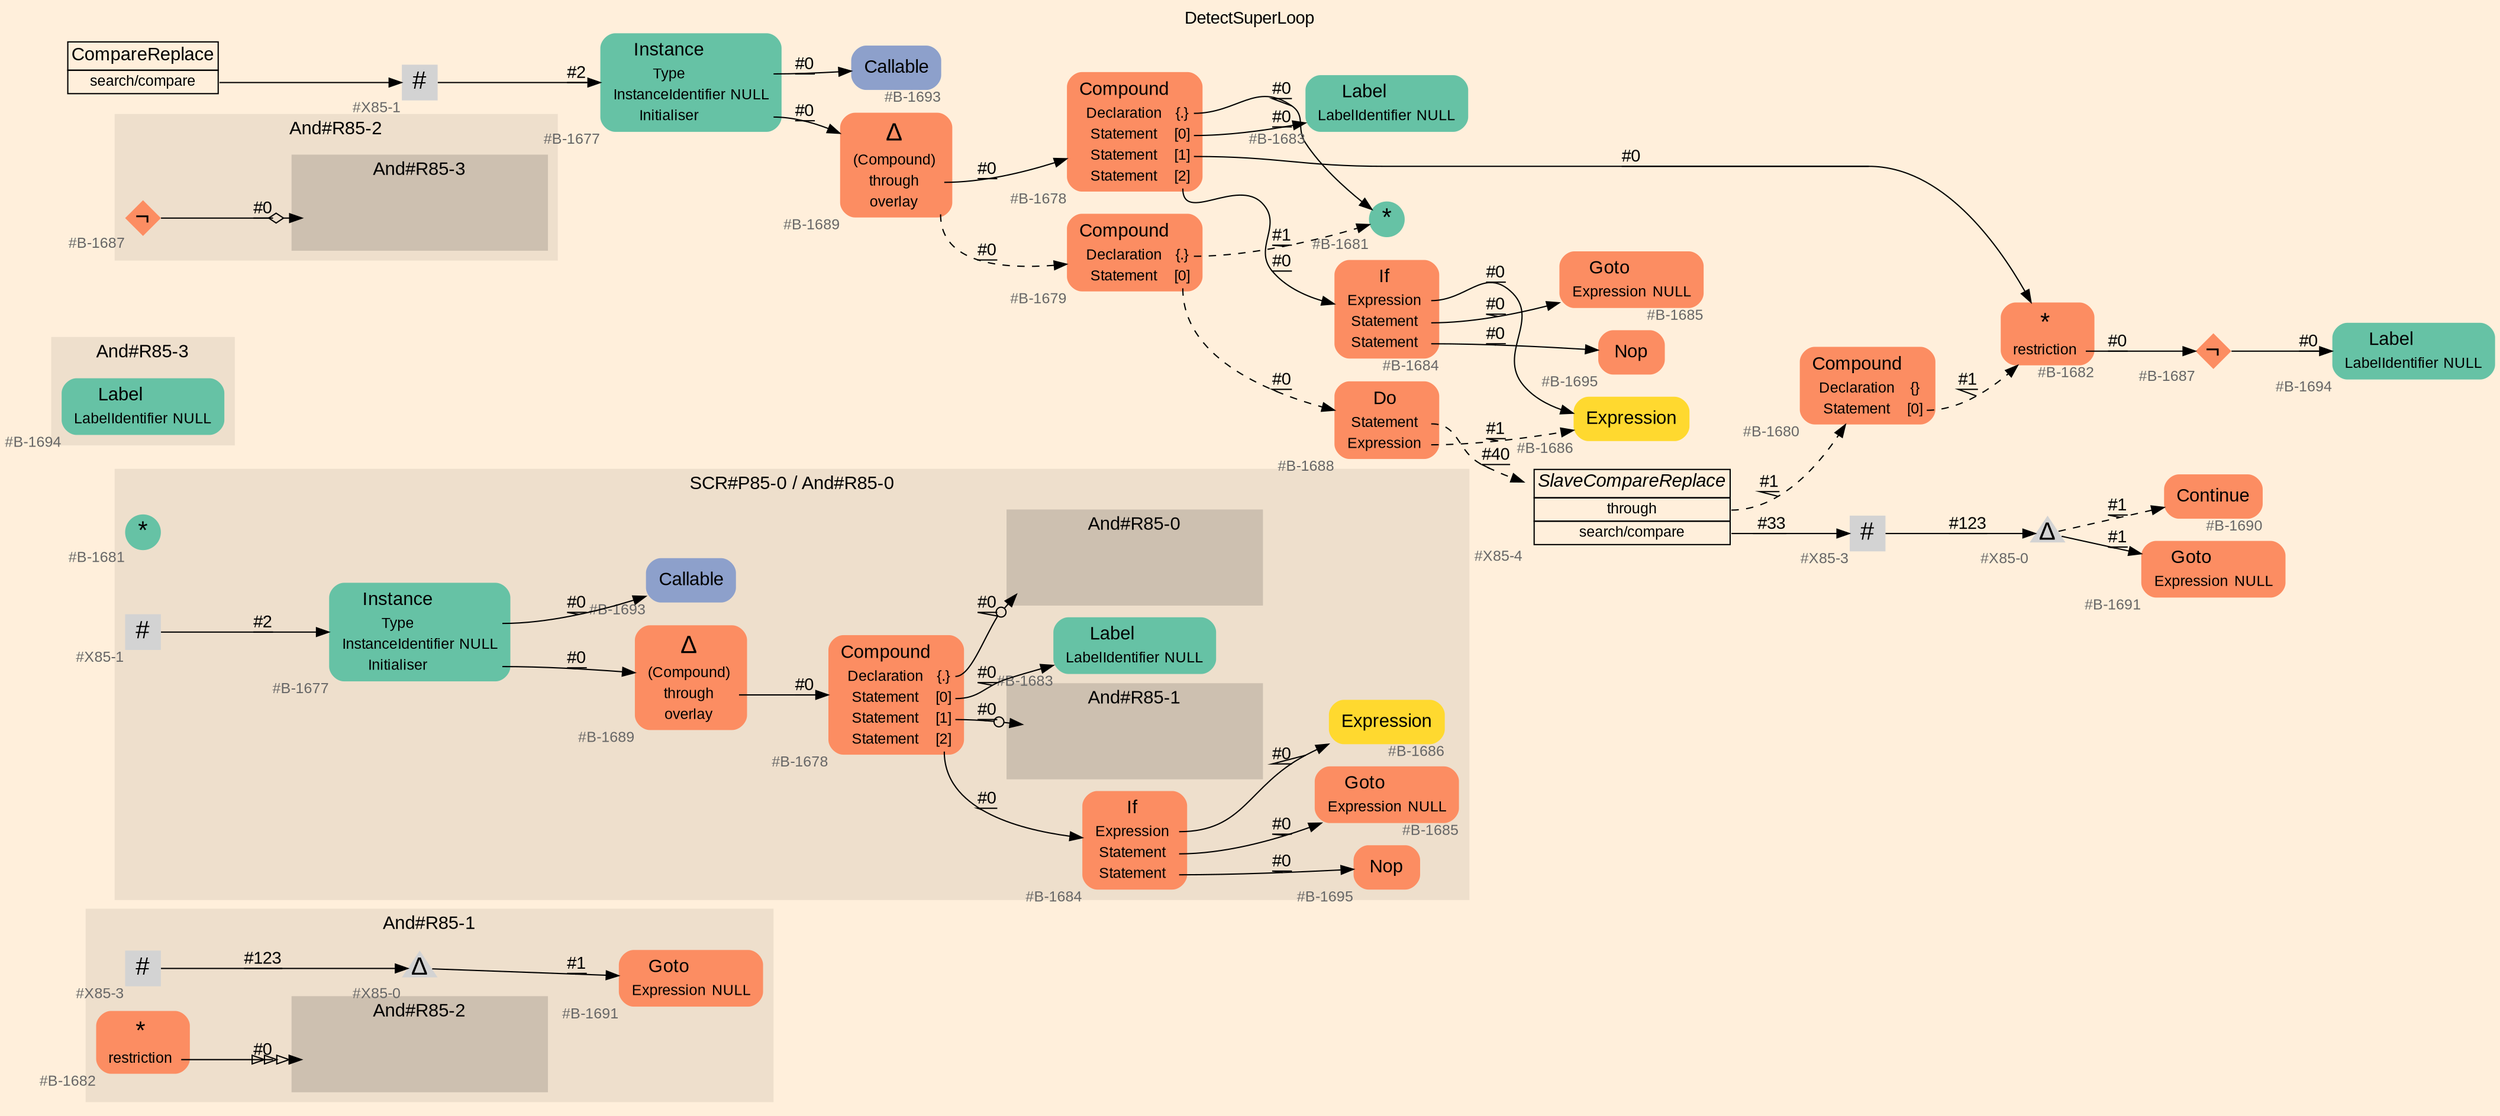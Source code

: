 digraph "DetectSuperLoop" {
label = "DetectSuperLoop"
labelloc = t
graph [
    rankdir = "LR"
    ranksep = 0.3
    bgcolor = antiquewhite1
    color = black
    fontcolor = black
    fontname = "Arial"
];
node [
    fontname = "Arial"
];
edge [
    fontname = "Arial"
];

// -------------------- figure And#R85-1 --------------------
// -------- region And#R85-1 ----------
subgraph "clusterAnd#R85-1" {
    label = "SCR#P85-1 / And#R85-1"
    style = "filled"
    color = antiquewhite2
    fontsize = "15"
    // -------- block And#R85-1/#X85-3 ----------
    "And#R85-1/#X85-3" [
        xlabel = "#X85-3"
        fontsize = "12"
        fontcolor = grey40
        shape = "square"
        label = <<FONT COLOR="black" POINT-SIZE="20">#</FONT>>
        style = "filled"
        penwidth = 0.0
        fixedsize = true
        width = 0.4
        height = 0.4
    ];
    
    // -------- block And#R85-1/#X85-0 ----------
    "And#R85-1/#X85-0" [
        xlabel = "#X85-0"
        fontsize = "12"
        fontcolor = grey40
        shape = "triangle"
        label = <<FONT COLOR="black" POINT-SIZE="20">Δ</FONT>>
        style = "filled"
        penwidth = 0.0
        fixedsize = true
        width = 0.4
        height = 0.4
    ];
    
    // -------- block And#R85-1/#B-1691 ----------
    "And#R85-1/#B-1691" [
        fillcolor = "/set28/2"
        xlabel = "#B-1691"
        fontsize = "12"
        fontcolor = grey40
        shape = "plaintext"
        label = <<TABLE BORDER="0" CELLBORDER="0" CELLSPACING="0">
         <TR><TD><FONT COLOR="black" POINT-SIZE="15">Goto</FONT></TD></TR>
         <TR><TD><FONT COLOR="black" POINT-SIZE="12">Expression</FONT></TD><TD PORT="port0"><FONT COLOR="black" POINT-SIZE="12">NULL</FONT></TD></TR>
        </TABLE>>
        style = "rounded,filled"
    ];
    
}

"And#R85-1/#X85-3" -> "And#R85-1/#X85-0" [
    label = "#123"
    decorate = true
    color = black
    fontcolor = black
];

"And#R85-1/#X85-0" -> "And#R85-1/#B-1691" [
    label = "#1"
    decorate = true
    color = black
    fontcolor = black
];


// -------------------- figure And#R85-0 --------------------
// -------- region And#R85-0 ----------
subgraph "clusterAnd#R85-0" {
    label = "And#R85-0"
    style = "filled"
    color = antiquewhite2
    fontsize = "15"
    // -------- block And#R85-0/#B-1681 ----------
    "And#R85-0/#B-1681" [
        fillcolor = "/set28/1"
        xlabel = "#B-1681"
        fontsize = "12"
        fontcolor = grey40
        shape = "circle"
        label = <<FONT COLOR="black" POINT-SIZE="20">*</FONT>>
        style = "filled"
        penwidth = 0.0
        fixedsize = true
        width = 0.4
        height = 0.4
    ];
    
}


// -------------------- figure And#R85-3 --------------------
// -------- region And#R85-3 ----------
subgraph "clusterAnd#R85-3" {
    label = "And#R85-3"
    style = "filled"
    color = antiquewhite2
    fontsize = "15"
    // -------- block And#R85-3/#B-1694 ----------
    "And#R85-3/#B-1694" [
        fillcolor = "/set28/1"
        xlabel = "#B-1694"
        fontsize = "12"
        fontcolor = grey40
        shape = "plaintext"
        label = <<TABLE BORDER="0" CELLBORDER="0" CELLSPACING="0">
         <TR><TD><FONT COLOR="black" POINT-SIZE="15">Label</FONT></TD></TR>
         <TR><TD><FONT COLOR="black" POINT-SIZE="12">LabelIdentifier</FONT></TD><TD PORT="port0"><FONT COLOR="black" POINT-SIZE="12">NULL</FONT></TD></TR>
        </TABLE>>
        style = "rounded,filled"
    ];
    
}


// -------------------- figure And#R85-2 --------------------
// -------- region And#R85-2 ----------
subgraph "clusterAnd#R85-2" {
    label = "And#R85-2"
    style = "filled"
    color = antiquewhite2
    fontsize = "15"
    // -------- block And#R85-2/#B-1687 ----------
    "And#R85-2/#B-1687" [
        fillcolor = "/set28/2"
        xlabel = "#B-1687"
        fontsize = "12"
        fontcolor = grey40
        shape = "diamond"
        label = <<FONT COLOR="black" POINT-SIZE="20">¬</FONT>>
        style = "filled"
        penwidth = 0.0
        fixedsize = true
        width = 0.4
        height = 0.4
    ];
    
    // -------- region And#R85-2/And#R85-3 ----------
    subgraph "clusterAnd#R85-2/And#R85-3" {
        label = "And#R85-3"
        style = "filled"
        color = antiquewhite3
        fontsize = "15"
        // -------- block And#R85-2/And#R85-3/#B-1694 ----------
        "And#R85-2/And#R85-3/#B-1694" [
            fillcolor = "/set28/1"
            xlabel = "#B-1694"
            fontsize = "12"
            fontcolor = grey40
            shape = "none"
            style = "invisible"
        ];
        
    }
    
}

"And#R85-2/#B-1687" -> "And#R85-2/And#R85-3/#B-1694" [
    arrowhead="normalnoneodiamond"
    label = "#0"
    decorate = true
    color = black
    fontcolor = black
];


// -------------------- figure And#R85-1 --------------------
// -------- region And#R85-1 ----------
subgraph "clusterAnd#R85-1" {
    label = "And#R85-1"
    style = "filled"
    color = antiquewhite2
    fontsize = "15"
    // -------- block And#R85-1/#B-1682 ----------
    "And#R85-1/#B-1682" [
        fillcolor = "/set28/2"
        xlabel = "#B-1682"
        fontsize = "12"
        fontcolor = grey40
        shape = "plaintext"
        label = <<TABLE BORDER="0" CELLBORDER="0" CELLSPACING="0">
         <TR><TD><FONT COLOR="black" POINT-SIZE="20">*</FONT></TD></TR>
         <TR><TD><FONT COLOR="black" POINT-SIZE="12">restriction</FONT></TD><TD PORT="port0"></TD></TR>
        </TABLE>>
        style = "rounded,filled"
    ];
    
    // -------- region And#R85-1/And#R85-2 ----------
    subgraph "clusterAnd#R85-1/And#R85-2" {
        label = "And#R85-2"
        style = "filled"
        color = antiquewhite3
        fontsize = "15"
        // -------- block And#R85-1/And#R85-2/#B-1687 ----------
        "And#R85-1/And#R85-2/#B-1687" [
            fillcolor = "/set28/2"
            xlabel = "#B-1687"
            fontsize = "12"
            fontcolor = grey40
            shape = "none"
            style = "invisible"
        ];
        
    }
    
}

"And#R85-1/#B-1682":port0 -> "And#R85-1/And#R85-2/#B-1687" [
    arrowhead="normalonormalonormalonormal"
    label = "#0"
    decorate = true
    color = black
    fontcolor = black
];


// -------------------- figure And#R85-0 --------------------
// -------- region And#R85-0 ----------
subgraph "clusterAnd#R85-0" {
    label = "SCR#P85-0 / And#R85-0"
    style = "filled"
    color = antiquewhite2
    fontsize = "15"
    // -------- block And#R85-0/#B-1684 ----------
    "And#R85-0/#B-1684" [
        fillcolor = "/set28/2"
        xlabel = "#B-1684"
        fontsize = "12"
        fontcolor = grey40
        shape = "plaintext"
        label = <<TABLE BORDER="0" CELLBORDER="0" CELLSPACING="0">
         <TR><TD><FONT COLOR="black" POINT-SIZE="15">If</FONT></TD></TR>
         <TR><TD><FONT COLOR="black" POINT-SIZE="12">Expression</FONT></TD><TD PORT="port0"></TD></TR>
         <TR><TD><FONT COLOR="black" POINT-SIZE="12">Statement</FONT></TD><TD PORT="port1"></TD></TR>
         <TR><TD><FONT COLOR="black" POINT-SIZE="12">Statement</FONT></TD><TD PORT="port2"></TD></TR>
        </TABLE>>
        style = "rounded,filled"
    ];
    
    // -------- block And#R85-0/#B-1693 ----------
    "And#R85-0/#B-1693" [
        fillcolor = "/set28/3"
        xlabel = "#B-1693"
        fontsize = "12"
        fontcolor = grey40
        shape = "plaintext"
        label = <<TABLE BORDER="0" CELLBORDER="0" CELLSPACING="0">
         <TR><TD><FONT COLOR="black" POINT-SIZE="15">Callable</FONT></TD></TR>
        </TABLE>>
        style = "rounded,filled"
    ];
    
    // -------- block And#R85-0/#X85-1 ----------
    "And#R85-0/#X85-1" [
        xlabel = "#X85-1"
        fontsize = "12"
        fontcolor = grey40
        shape = "square"
        label = <<FONT COLOR="black" POINT-SIZE="20">#</FONT>>
        style = "filled"
        penwidth = 0.0
        fixedsize = true
        width = 0.4
        height = 0.4
    ];
    
    // -------- block And#R85-0/#B-1689 ----------
    "And#R85-0/#B-1689" [
        fillcolor = "/set28/2"
        xlabel = "#B-1689"
        fontsize = "12"
        fontcolor = grey40
        shape = "plaintext"
        label = <<TABLE BORDER="0" CELLBORDER="0" CELLSPACING="0">
         <TR><TD><FONT COLOR="black" POINT-SIZE="20">Δ</FONT></TD></TR>
         <TR><TD><FONT COLOR="black" POINT-SIZE="12">(Compound)</FONT></TD><TD PORT="port0"></TD></TR>
         <TR><TD><FONT COLOR="black" POINT-SIZE="12">through</FONT></TD><TD PORT="port1"></TD></TR>
         <TR><TD><FONT COLOR="black" POINT-SIZE="12">overlay</FONT></TD><TD PORT="port2"></TD></TR>
        </TABLE>>
        style = "rounded,filled"
    ];
    
    // -------- block And#R85-0/#B-1695 ----------
    "And#R85-0/#B-1695" [
        fillcolor = "/set28/2"
        xlabel = "#B-1695"
        fontsize = "12"
        fontcolor = grey40
        shape = "plaintext"
        label = <<TABLE BORDER="0" CELLBORDER="0" CELLSPACING="0">
         <TR><TD><FONT COLOR="black" POINT-SIZE="15">Nop</FONT></TD></TR>
        </TABLE>>
        style = "rounded,filled"
    ];
    
    // -------- block And#R85-0/#B-1678 ----------
    "And#R85-0/#B-1678" [
        fillcolor = "/set28/2"
        xlabel = "#B-1678"
        fontsize = "12"
        fontcolor = grey40
        shape = "plaintext"
        label = <<TABLE BORDER="0" CELLBORDER="0" CELLSPACING="0">
         <TR><TD><FONT COLOR="black" POINT-SIZE="15">Compound</FONT></TD></TR>
         <TR><TD><FONT COLOR="black" POINT-SIZE="12">Declaration</FONT></TD><TD PORT="port0"><FONT COLOR="black" POINT-SIZE="12">{.}</FONT></TD></TR>
         <TR><TD><FONT COLOR="black" POINT-SIZE="12">Statement</FONT></TD><TD PORT="port1"><FONT COLOR="black" POINT-SIZE="12">[0]</FONT></TD></TR>
         <TR><TD><FONT COLOR="black" POINT-SIZE="12">Statement</FONT></TD><TD PORT="port2"><FONT COLOR="black" POINT-SIZE="12">[1]</FONT></TD></TR>
         <TR><TD><FONT COLOR="black" POINT-SIZE="12">Statement</FONT></TD><TD PORT="port3"><FONT COLOR="black" POINT-SIZE="12">[2]</FONT></TD></TR>
        </TABLE>>
        style = "rounded,filled"
    ];
    
    // -------- block And#R85-0/#B-1677 ----------
    "And#R85-0/#B-1677" [
        fillcolor = "/set28/1"
        xlabel = "#B-1677"
        fontsize = "12"
        fontcolor = grey40
        shape = "plaintext"
        label = <<TABLE BORDER="0" CELLBORDER="0" CELLSPACING="0">
         <TR><TD><FONT COLOR="black" POINT-SIZE="15">Instance</FONT></TD></TR>
         <TR><TD><FONT COLOR="black" POINT-SIZE="12">Type</FONT></TD><TD PORT="port0"></TD></TR>
         <TR><TD><FONT COLOR="black" POINT-SIZE="12">InstanceIdentifier</FONT></TD><TD PORT="port1"><FONT COLOR="black" POINT-SIZE="12">NULL</FONT></TD></TR>
         <TR><TD><FONT COLOR="black" POINT-SIZE="12">Initialiser</FONT></TD><TD PORT="port2"></TD></TR>
        </TABLE>>
        style = "rounded,filled"
    ];
    
    // -------- block And#R85-0/#B-1683 ----------
    "And#R85-0/#B-1683" [
        fillcolor = "/set28/1"
        xlabel = "#B-1683"
        fontsize = "12"
        fontcolor = grey40
        shape = "plaintext"
        label = <<TABLE BORDER="0" CELLBORDER="0" CELLSPACING="0">
         <TR><TD><FONT COLOR="black" POINT-SIZE="15">Label</FONT></TD></TR>
         <TR><TD><FONT COLOR="black" POINT-SIZE="12">LabelIdentifier</FONT></TD><TD PORT="port0"><FONT COLOR="black" POINT-SIZE="12">NULL</FONT></TD></TR>
        </TABLE>>
        style = "rounded,filled"
    ];
    
    // -------- block And#R85-0/#B-1685 ----------
    "And#R85-0/#B-1685" [
        fillcolor = "/set28/2"
        xlabel = "#B-1685"
        fontsize = "12"
        fontcolor = grey40
        shape = "plaintext"
        label = <<TABLE BORDER="0" CELLBORDER="0" CELLSPACING="0">
         <TR><TD><FONT COLOR="black" POINT-SIZE="15">Goto</FONT></TD></TR>
         <TR><TD><FONT COLOR="black" POINT-SIZE="12">Expression</FONT></TD><TD PORT="port0"><FONT COLOR="black" POINT-SIZE="12">NULL</FONT></TD></TR>
        </TABLE>>
        style = "rounded,filled"
    ];
    
    // -------- block And#R85-0/#B-1686 ----------
    "And#R85-0/#B-1686" [
        fillcolor = "/set28/6"
        xlabel = "#B-1686"
        fontsize = "12"
        fontcolor = grey40
        shape = "plaintext"
        label = <<TABLE BORDER="0" CELLBORDER="0" CELLSPACING="0">
         <TR><TD><FONT COLOR="black" POINT-SIZE="15">Expression</FONT></TD></TR>
        </TABLE>>
        style = "rounded,filled"
    ];
    
    // -------- region And#R85-0/And#R85-0 ----------
    subgraph "clusterAnd#R85-0/And#R85-0" {
        label = "And#R85-0"
        style = "filled"
        color = antiquewhite3
        fontsize = "15"
        // -------- block And#R85-0/And#R85-0/#B-1681 ----------
        "And#R85-0/And#R85-0/#B-1681" [
            fillcolor = "/set28/1"
            xlabel = "#B-1681"
            fontsize = "12"
            fontcolor = grey40
            shape = "none"
            style = "invisible"
        ];
        
    }
    
    // -------- region And#R85-0/And#R85-1 ----------
    subgraph "clusterAnd#R85-0/And#R85-1" {
        label = "And#R85-1"
        style = "filled"
        color = antiquewhite3
        fontsize = "15"
        // -------- block And#R85-0/And#R85-1/#B-1682 ----------
        "And#R85-0/And#R85-1/#B-1682" [
            fillcolor = "/set28/2"
            xlabel = "#B-1682"
            fontsize = "12"
            fontcolor = grey40
            shape = "none"
            style = "invisible"
        ];
        
    }
    
}

"And#R85-0/#B-1684":port0 -> "And#R85-0/#B-1686" [
    label = "#0"
    decorate = true
    color = black
    fontcolor = black
];

"And#R85-0/#B-1684":port1 -> "And#R85-0/#B-1685" [
    label = "#0"
    decorate = true
    color = black
    fontcolor = black
];

"And#R85-0/#B-1684":port2 -> "And#R85-0/#B-1695" [
    label = "#0"
    decorate = true
    color = black
    fontcolor = black
];

"And#R85-0/#X85-1" -> "And#R85-0/#B-1677" [
    label = "#2"
    decorate = true
    color = black
    fontcolor = black
];

"And#R85-0/#B-1689":port1 -> "And#R85-0/#B-1678" [
    label = "#0"
    decorate = true
    color = black
    fontcolor = black
];

"And#R85-0/#B-1678":port0 -> "And#R85-0/And#R85-0/#B-1681" [
    arrowhead="normalnoneodot"
    label = "#0"
    decorate = true
    color = black
    fontcolor = black
];

"And#R85-0/#B-1678":port1 -> "And#R85-0/#B-1683" [
    label = "#0"
    decorate = true
    color = black
    fontcolor = black
];

"And#R85-0/#B-1678":port2 -> "And#R85-0/And#R85-1/#B-1682" [
    arrowhead="normalnoneodot"
    label = "#0"
    decorate = true
    color = black
    fontcolor = black
];

"And#R85-0/#B-1678":port3 -> "And#R85-0/#B-1684" [
    label = "#0"
    decorate = true
    color = black
    fontcolor = black
];

"And#R85-0/#B-1677":port0 -> "And#R85-0/#B-1693" [
    label = "#0"
    decorate = true
    color = black
    fontcolor = black
];

"And#R85-0/#B-1677":port2 -> "And#R85-0/#B-1689" [
    label = "#0"
    decorate = true
    color = black
    fontcolor = black
];


// -------------------- transformation figure --------------------
// -------- block CR#X85-2 ----------
"CR#X85-2" [
    fillcolor = antiquewhite1
    fontsize = "12"
    fontcolor = grey40
    shape = "plaintext"
    label = <<TABLE BORDER="0" CELLBORDER="1" CELLSPACING="0">
     <TR><TD><FONT COLOR="black" POINT-SIZE="15">CompareReplace</FONT></TD></TR>
     <TR><TD PORT="port0"><FONT COLOR="black" POINT-SIZE="12">search/compare</FONT></TD></TR>
    </TABLE>>
    style = "filled"
    color = black
];

// -------- block #X85-1 ----------
"#X85-1" [
    xlabel = "#X85-1"
    fontsize = "12"
    fontcolor = grey40
    shape = "square"
    label = <<FONT COLOR="black" POINT-SIZE="20">#</FONT>>
    style = "filled"
    penwidth = 0.0
    fixedsize = true
    width = 0.4
    height = 0.4
];

// -------- block #B-1677 ----------
"#B-1677" [
    fillcolor = "/set28/1"
    xlabel = "#B-1677"
    fontsize = "12"
    fontcolor = grey40
    shape = "plaintext"
    label = <<TABLE BORDER="0" CELLBORDER="0" CELLSPACING="0">
     <TR><TD><FONT COLOR="black" POINT-SIZE="15">Instance</FONT></TD></TR>
     <TR><TD><FONT COLOR="black" POINT-SIZE="12">Type</FONT></TD><TD PORT="port0"></TD></TR>
     <TR><TD><FONT COLOR="black" POINT-SIZE="12">InstanceIdentifier</FONT></TD><TD PORT="port1"><FONT COLOR="black" POINT-SIZE="12">NULL</FONT></TD></TR>
     <TR><TD><FONT COLOR="black" POINT-SIZE="12">Initialiser</FONT></TD><TD PORT="port2"></TD></TR>
    </TABLE>>
    style = "rounded,filled"
];

// -------- block #B-1693 ----------
"#B-1693" [
    fillcolor = "/set28/3"
    xlabel = "#B-1693"
    fontsize = "12"
    fontcolor = grey40
    shape = "plaintext"
    label = <<TABLE BORDER="0" CELLBORDER="0" CELLSPACING="0">
     <TR><TD><FONT COLOR="black" POINT-SIZE="15">Callable</FONT></TD></TR>
    </TABLE>>
    style = "rounded,filled"
];

// -------- block #B-1689 ----------
"#B-1689" [
    fillcolor = "/set28/2"
    xlabel = "#B-1689"
    fontsize = "12"
    fontcolor = grey40
    shape = "plaintext"
    label = <<TABLE BORDER="0" CELLBORDER="0" CELLSPACING="0">
     <TR><TD><FONT COLOR="black" POINT-SIZE="20">Δ</FONT></TD></TR>
     <TR><TD><FONT COLOR="black" POINT-SIZE="12">(Compound)</FONT></TD><TD PORT="port0"></TD></TR>
     <TR><TD><FONT COLOR="black" POINT-SIZE="12">through</FONT></TD><TD PORT="port1"></TD></TR>
     <TR><TD><FONT COLOR="black" POINT-SIZE="12">overlay</FONT></TD><TD PORT="port2"></TD></TR>
    </TABLE>>
    style = "rounded,filled"
];

// -------- block #B-1678 ----------
"#B-1678" [
    fillcolor = "/set28/2"
    xlabel = "#B-1678"
    fontsize = "12"
    fontcolor = grey40
    shape = "plaintext"
    label = <<TABLE BORDER="0" CELLBORDER="0" CELLSPACING="0">
     <TR><TD><FONT COLOR="black" POINT-SIZE="15">Compound</FONT></TD></TR>
     <TR><TD><FONT COLOR="black" POINT-SIZE="12">Declaration</FONT></TD><TD PORT="port0"><FONT COLOR="black" POINT-SIZE="12">{.}</FONT></TD></TR>
     <TR><TD><FONT COLOR="black" POINT-SIZE="12">Statement</FONT></TD><TD PORT="port1"><FONT COLOR="black" POINT-SIZE="12">[0]</FONT></TD></TR>
     <TR><TD><FONT COLOR="black" POINT-SIZE="12">Statement</FONT></TD><TD PORT="port2"><FONT COLOR="black" POINT-SIZE="12">[1]</FONT></TD></TR>
     <TR><TD><FONT COLOR="black" POINT-SIZE="12">Statement</FONT></TD><TD PORT="port3"><FONT COLOR="black" POINT-SIZE="12">[2]</FONT></TD></TR>
    </TABLE>>
    style = "rounded,filled"
];

// -------- block #B-1681 ----------
"#B-1681" [
    fillcolor = "/set28/1"
    xlabel = "#B-1681"
    fontsize = "12"
    fontcolor = grey40
    shape = "circle"
    label = <<FONT COLOR="black" POINT-SIZE="20">*</FONT>>
    style = "filled"
    penwidth = 0.0
    fixedsize = true
    width = 0.4
    height = 0.4
];

// -------- block #B-1683 ----------
"#B-1683" [
    fillcolor = "/set28/1"
    xlabel = "#B-1683"
    fontsize = "12"
    fontcolor = grey40
    shape = "plaintext"
    label = <<TABLE BORDER="0" CELLBORDER="0" CELLSPACING="0">
     <TR><TD><FONT COLOR="black" POINT-SIZE="15">Label</FONT></TD></TR>
     <TR><TD><FONT COLOR="black" POINT-SIZE="12">LabelIdentifier</FONT></TD><TD PORT="port0"><FONT COLOR="black" POINT-SIZE="12">NULL</FONT></TD></TR>
    </TABLE>>
    style = "rounded,filled"
];

// -------- block #B-1682 ----------
"#B-1682" [
    fillcolor = "/set28/2"
    xlabel = "#B-1682"
    fontsize = "12"
    fontcolor = grey40
    shape = "plaintext"
    label = <<TABLE BORDER="0" CELLBORDER="0" CELLSPACING="0">
     <TR><TD><FONT COLOR="black" POINT-SIZE="20">*</FONT></TD></TR>
     <TR><TD><FONT COLOR="black" POINT-SIZE="12">restriction</FONT></TD><TD PORT="port0"></TD></TR>
    </TABLE>>
    style = "rounded,filled"
];

// -------- block #B-1687 ----------
"#B-1687" [
    fillcolor = "/set28/2"
    xlabel = "#B-1687"
    fontsize = "12"
    fontcolor = grey40
    shape = "diamond"
    label = <<FONT COLOR="black" POINT-SIZE="20">¬</FONT>>
    style = "filled"
    penwidth = 0.0
    fixedsize = true
    width = 0.4
    height = 0.4
];

// -------- block #B-1694 ----------
"#B-1694" [
    fillcolor = "/set28/1"
    xlabel = "#B-1694"
    fontsize = "12"
    fontcolor = grey40
    shape = "plaintext"
    label = <<TABLE BORDER="0" CELLBORDER="0" CELLSPACING="0">
     <TR><TD><FONT COLOR="black" POINT-SIZE="15">Label</FONT></TD></TR>
     <TR><TD><FONT COLOR="black" POINT-SIZE="12">LabelIdentifier</FONT></TD><TD PORT="port0"><FONT COLOR="black" POINT-SIZE="12">NULL</FONT></TD></TR>
    </TABLE>>
    style = "rounded,filled"
];

// -------- block #B-1684 ----------
"#B-1684" [
    fillcolor = "/set28/2"
    xlabel = "#B-1684"
    fontsize = "12"
    fontcolor = grey40
    shape = "plaintext"
    label = <<TABLE BORDER="0" CELLBORDER="0" CELLSPACING="0">
     <TR><TD><FONT COLOR="black" POINT-SIZE="15">If</FONT></TD></TR>
     <TR><TD><FONT COLOR="black" POINT-SIZE="12">Expression</FONT></TD><TD PORT="port0"></TD></TR>
     <TR><TD><FONT COLOR="black" POINT-SIZE="12">Statement</FONT></TD><TD PORT="port1"></TD></TR>
     <TR><TD><FONT COLOR="black" POINT-SIZE="12">Statement</FONT></TD><TD PORT="port2"></TD></TR>
    </TABLE>>
    style = "rounded,filled"
];

// -------- block #B-1686 ----------
"#B-1686" [
    fillcolor = "/set28/6"
    xlabel = "#B-1686"
    fontsize = "12"
    fontcolor = grey40
    shape = "plaintext"
    label = <<TABLE BORDER="0" CELLBORDER="0" CELLSPACING="0">
     <TR><TD><FONT COLOR="black" POINT-SIZE="15">Expression</FONT></TD></TR>
    </TABLE>>
    style = "rounded,filled"
];

// -------- block #B-1685 ----------
"#B-1685" [
    fillcolor = "/set28/2"
    xlabel = "#B-1685"
    fontsize = "12"
    fontcolor = grey40
    shape = "plaintext"
    label = <<TABLE BORDER="0" CELLBORDER="0" CELLSPACING="0">
     <TR><TD><FONT COLOR="black" POINT-SIZE="15">Goto</FONT></TD></TR>
     <TR><TD><FONT COLOR="black" POINT-SIZE="12">Expression</FONT></TD><TD PORT="port0"><FONT COLOR="black" POINT-SIZE="12">NULL</FONT></TD></TR>
    </TABLE>>
    style = "rounded,filled"
];

// -------- block #B-1695 ----------
"#B-1695" [
    fillcolor = "/set28/2"
    xlabel = "#B-1695"
    fontsize = "12"
    fontcolor = grey40
    shape = "plaintext"
    label = <<TABLE BORDER="0" CELLBORDER="0" CELLSPACING="0">
     <TR><TD><FONT COLOR="black" POINT-SIZE="15">Nop</FONT></TD></TR>
    </TABLE>>
    style = "rounded,filled"
];

// -------- block #B-1679 ----------
"#B-1679" [
    fillcolor = "/set28/2"
    xlabel = "#B-1679"
    fontsize = "12"
    fontcolor = grey40
    shape = "plaintext"
    label = <<TABLE BORDER="0" CELLBORDER="0" CELLSPACING="0">
     <TR><TD><FONT COLOR="black" POINT-SIZE="15">Compound</FONT></TD></TR>
     <TR><TD><FONT COLOR="black" POINT-SIZE="12">Declaration</FONT></TD><TD PORT="port0"><FONT COLOR="black" POINT-SIZE="12">{.}</FONT></TD></TR>
     <TR><TD><FONT COLOR="black" POINT-SIZE="12">Statement</FONT></TD><TD PORT="port1"><FONT COLOR="black" POINT-SIZE="12">[0]</FONT></TD></TR>
    </TABLE>>
    style = "rounded,filled"
];

// -------- block #B-1688 ----------
"#B-1688" [
    fillcolor = "/set28/2"
    xlabel = "#B-1688"
    fontsize = "12"
    fontcolor = grey40
    shape = "plaintext"
    label = <<TABLE BORDER="0" CELLBORDER="0" CELLSPACING="0">
     <TR><TD><FONT COLOR="black" POINT-SIZE="15">Do</FONT></TD></TR>
     <TR><TD><FONT COLOR="black" POINT-SIZE="12">Statement</FONT></TD><TD PORT="port0"></TD></TR>
     <TR><TD><FONT COLOR="black" POINT-SIZE="12">Expression</FONT></TD><TD PORT="port1"></TD></TR>
    </TABLE>>
    style = "rounded,filled"
];

// -------- block #X85-4 ----------
"#X85-4" [
    fillcolor = antiquewhite1
    xlabel = "#X85-4"
    fontsize = "12"
    fontcolor = grey40
    shape = "plaintext"
    label = <<TABLE BORDER="0" CELLBORDER="1" CELLSPACING="0">
     <TR><TD><FONT COLOR="black" POINT-SIZE="15"><I>SlaveCompareReplace</I></FONT></TD></TR>
     <TR><TD PORT="port0"><FONT COLOR="black" POINT-SIZE="12">through</FONT></TD></TR>
     <TR><TD PORT="port1"><FONT COLOR="black" POINT-SIZE="12">search/compare</FONT></TD></TR>
    </TABLE>>
    style = "filled"
    color = black
];

// -------- block #B-1680 ----------
"#B-1680" [
    fillcolor = "/set28/2"
    xlabel = "#B-1680"
    fontsize = "12"
    fontcolor = grey40
    shape = "plaintext"
    label = <<TABLE BORDER="0" CELLBORDER="0" CELLSPACING="0">
     <TR><TD><FONT COLOR="black" POINT-SIZE="15">Compound</FONT></TD></TR>
     <TR><TD><FONT COLOR="black" POINT-SIZE="12">Declaration</FONT></TD><TD PORT="port0"><FONT COLOR="black" POINT-SIZE="12">{}</FONT></TD></TR>
     <TR><TD><FONT COLOR="black" POINT-SIZE="12">Statement</FONT></TD><TD PORT="port1"><FONT COLOR="black" POINT-SIZE="12">[0]</FONT></TD></TR>
    </TABLE>>
    style = "rounded,filled"
];

// -------- block #X85-3 ----------
"#X85-3" [
    xlabel = "#X85-3"
    fontsize = "12"
    fontcolor = grey40
    shape = "square"
    label = <<FONT COLOR="black" POINT-SIZE="20">#</FONT>>
    style = "filled"
    penwidth = 0.0
    fixedsize = true
    width = 0.4
    height = 0.4
];

// -------- block #X85-0 ----------
"#X85-0" [
    xlabel = "#X85-0"
    fontsize = "12"
    fontcolor = grey40
    shape = "triangle"
    label = <<FONT COLOR="black" POINT-SIZE="20">Δ</FONT>>
    style = "filled"
    penwidth = 0.0
    fixedsize = true
    width = 0.4
    height = 0.4
];

// -------- block #B-1691 ----------
"#B-1691" [
    fillcolor = "/set28/2"
    xlabel = "#B-1691"
    fontsize = "12"
    fontcolor = grey40
    shape = "plaintext"
    label = <<TABLE BORDER="0" CELLBORDER="0" CELLSPACING="0">
     <TR><TD><FONT COLOR="black" POINT-SIZE="15">Goto</FONT></TD></TR>
     <TR><TD><FONT COLOR="black" POINT-SIZE="12">Expression</FONT></TD><TD PORT="port0"><FONT COLOR="black" POINT-SIZE="12">NULL</FONT></TD></TR>
    </TABLE>>
    style = "rounded,filled"
];

// -------- block #B-1690 ----------
"#B-1690" [
    fillcolor = "/set28/2"
    xlabel = "#B-1690"
    fontsize = "12"
    fontcolor = grey40
    shape = "plaintext"
    label = <<TABLE BORDER="0" CELLBORDER="0" CELLSPACING="0">
     <TR><TD><FONT COLOR="black" POINT-SIZE="15">Continue</FONT></TD></TR>
    </TABLE>>
    style = "rounded,filled"
];

"CR#X85-2":port0 -> "#X85-1" [
    label = ""
    decorate = true
    color = black
    fontcolor = black
];

"#X85-1" -> "#B-1677" [
    label = "#2"
    decorate = true
    color = black
    fontcolor = black
];

"#B-1677":port0 -> "#B-1693" [
    label = "#0"
    decorate = true
    color = black
    fontcolor = black
];

"#B-1677":port2 -> "#B-1689" [
    label = "#0"
    decorate = true
    color = black
    fontcolor = black
];

"#B-1689":port1 -> "#B-1678" [
    label = "#0"
    decorate = true
    color = black
    fontcolor = black
];

"#B-1689":port2 -> "#B-1679" [
    style="dashed"
    label = "#0"
    decorate = true
    color = black
    fontcolor = black
];

"#B-1678":port0 -> "#B-1681" [
    label = "#0"
    decorate = true
    color = black
    fontcolor = black
];

"#B-1678":port1 -> "#B-1683" [
    label = "#0"
    decorate = true
    color = black
    fontcolor = black
];

"#B-1678":port2 -> "#B-1682" [
    label = "#0"
    decorate = true
    color = black
    fontcolor = black
];

"#B-1678":port3 -> "#B-1684" [
    label = "#0"
    decorate = true
    color = black
    fontcolor = black
];

"#B-1682":port0 -> "#B-1687" [
    label = "#0"
    decorate = true
    color = black
    fontcolor = black
];

"#B-1687" -> "#B-1694" [
    label = "#0"
    decorate = true
    color = black
    fontcolor = black
];

"#B-1684":port0 -> "#B-1686" [
    label = "#0"
    decorate = true
    color = black
    fontcolor = black
];

"#B-1684":port1 -> "#B-1685" [
    label = "#0"
    decorate = true
    color = black
    fontcolor = black
];

"#B-1684":port2 -> "#B-1695" [
    label = "#0"
    decorate = true
    color = black
    fontcolor = black
];

"#B-1679":port0 -> "#B-1681" [
    style="dashed"
    label = "#1"
    decorate = true
    color = black
    fontcolor = black
];

"#B-1679":port1 -> "#B-1688" [
    style="dashed"
    label = "#0"
    decorate = true
    color = black
    fontcolor = black
];

"#B-1688":port0 -> "#X85-4" [
    style="dashed"
    label = "#40"
    decorate = true
    color = black
    fontcolor = black
];

"#B-1688":port1 -> "#B-1686" [
    style="dashed"
    label = "#1"
    decorate = true
    color = black
    fontcolor = black
];

"#X85-4":port0 -> "#B-1680" [
    style="dashed"
    label = "#1"
    decorate = true
    color = black
    fontcolor = black
];

"#X85-4":port1 -> "#X85-3" [
    label = " #33"
    decorate = true
    color = black
    fontcolor = black
];

"#B-1680":port1 -> "#B-1682" [
    style="dashed"
    label = "#1"
    decorate = true
    color = black
    fontcolor = black
];

"#X85-3" -> "#X85-0" [
    label = "#123"
    decorate = true
    color = black
    fontcolor = black
];

"#X85-0" -> "#B-1691" [
    label = "#1"
    decorate = true
    color = black
    fontcolor = black
];

"#X85-0" -> "#B-1690" [
    style="dashed"
    label = "#1"
    decorate = true
    color = black
    fontcolor = black
];


}
